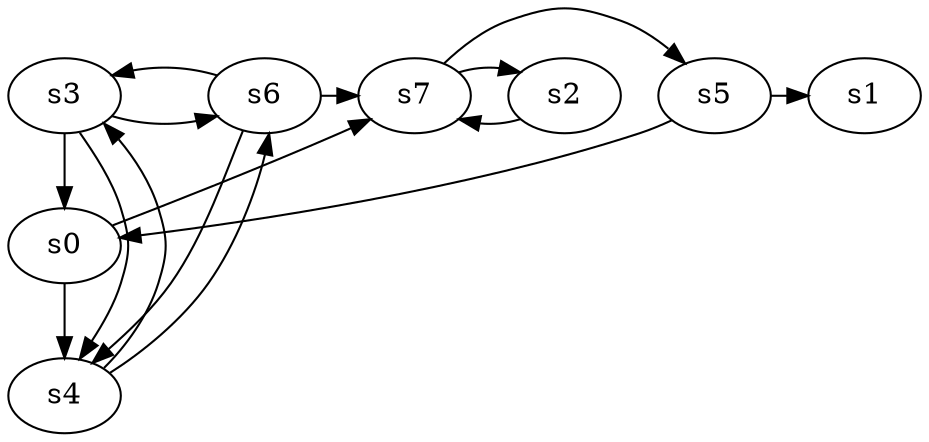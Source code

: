 digraph game_0621_complex_8 {
    s0 [name="s0", player=0, target=1];
    s1 [name="s1", player=0];
    s2 [name="s2", player=0];
    s3 [name="s3", player=0];
    s4 [name="s4", player=1, target=1];
    s5 [name="s5", player=0];
    s6 [name="s6", player=0, target=1];
    s7 [name="s7", player=0, target=1];

    s0 -> s4;
    s0 -> s7 [constraint="time == 3 || time == 7 || time == 26"];
    s2 -> s7 [constraint="time % 2 == 0 && time % 5 == 4"];
    s3 -> s0;
    s3 -> s4 [constraint="time % 3 == 0 && time % 3 == 0"];
    s3 -> s6 [constraint="time % 4 == 0 && time % 3 == 2"];
    s4 -> s3 [constraint="time % 5 == 3"];
    s4 -> s6 [constraint="time % 6 == 0"];
    s5 -> s0 [constraint="time % 8 == 1"];
    s5 -> s1 [constraint="time % 4 == 0 && time % 3 == 2"];
    s6 -> s3 [constraint="!(time % 2 == 0)"];
    s6 -> s4 [constraint="time == 5 || time == 8 || time == 12 || time == 16"];
    s6 -> s7 [constraint="time % 3 == 1 && time % 4 == 3"];
    s7 -> s2 [constraint="time % 3 == 2 && time % 5 == 3"];
    s7 -> s5 [constraint="time == 10"];
}
